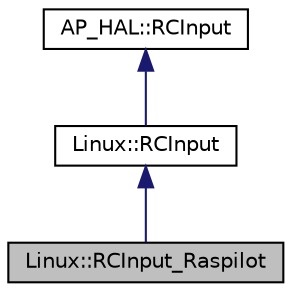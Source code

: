 digraph "Linux::RCInput_Raspilot"
{
 // INTERACTIVE_SVG=YES
  edge [fontname="Helvetica",fontsize="10",labelfontname="Helvetica",labelfontsize="10"];
  node [fontname="Helvetica",fontsize="10",shape=record];
  Node1 [label="Linux::RCInput_Raspilot",height=0.2,width=0.4,color="black", fillcolor="grey75", style="filled", fontcolor="black"];
  Node2 -> Node1 [dir="back",color="midnightblue",fontsize="10",style="solid",fontname="Helvetica"];
  Node2 [label="Linux::RCInput",height=0.2,width=0.4,color="black", fillcolor="white", style="filled",URL="$classLinux_1_1RCInput.html"];
  Node3 -> Node2 [dir="back",color="midnightblue",fontsize="10",style="solid",fontname="Helvetica"];
  Node3 [label="AP_HAL::RCInput",height=0.2,width=0.4,color="black", fillcolor="white", style="filled",URL="$classAP__HAL_1_1RCInput.html"];
}
